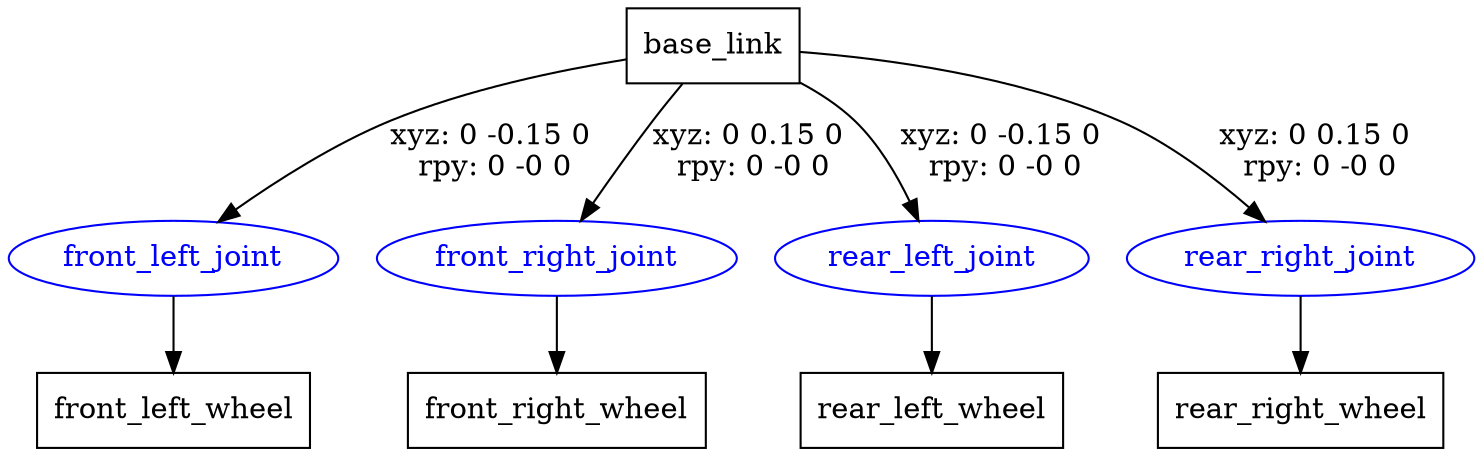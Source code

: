digraph G {
node [shape=box];
"base_link" [label="base_link"];
"front_left_wheel" [label="front_left_wheel"];
"front_right_wheel" [label="front_right_wheel"];
"rear_left_wheel" [label="rear_left_wheel"];
"rear_right_wheel" [label="rear_right_wheel"];
node [shape=ellipse, color=blue, fontcolor=blue];
"base_link" -> "front_left_joint" [label="xyz: 0 -0.15 0 \nrpy: 0 -0 0"]
"front_left_joint" -> "front_left_wheel"
"base_link" -> "front_right_joint" [label="xyz: 0 0.15 0 \nrpy: 0 -0 0"]
"front_right_joint" -> "front_right_wheel"
"base_link" -> "rear_left_joint" [label="xyz: 0 -0.15 0 \nrpy: 0 -0 0"]
"rear_left_joint" -> "rear_left_wheel"
"base_link" -> "rear_right_joint" [label="xyz: 0 0.15 0 \nrpy: 0 -0 0"]
"rear_right_joint" -> "rear_right_wheel"
}
